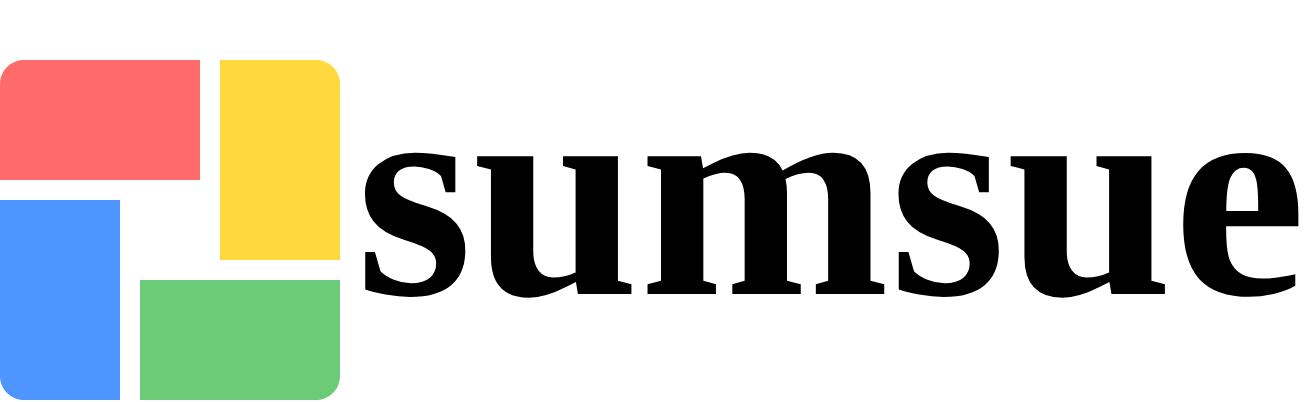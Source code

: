 <mxfile version="22.0.8" type="github">
  <diagram name="Page-1" id="BS4JFFo4nNHYShiZUlus">
    <mxGraphModel dx="821" dy="523" grid="1" gridSize="10" guides="1" tooltips="1" connect="1" arrows="1" fold="1" page="1" pageScale="1" pageWidth="850" pageHeight="1100" math="0" shadow="0">
      <root>
        <mxCell id="0" />
        <mxCell id="1" parent="0" />
        <mxCell id="lkiDsQOt1oUe-vWi0D46-3" value="" style="verticalLabelPosition=bottom;verticalAlign=top;html=1;shape=mxgraph.basic.corner_round_rect;dx=6;whiteSpace=wrap;strokeColor=none;fillColor=#FF6B6B;" vertex="1" parent="1">
          <mxGeometry x="310" y="220" width="100" height="60" as="geometry" />
        </mxCell>
        <mxCell id="lkiDsQOt1oUe-vWi0D46-4" value="" style="verticalLabelPosition=bottom;verticalAlign=top;html=1;shape=mxgraph.basic.corner_round_rect;dx=6;whiteSpace=wrap;rotation=90;strokeColor=none;fillColor=#FFD93D;" vertex="1" parent="1">
          <mxGeometry x="400" y="240" width="100" height="60" as="geometry" />
        </mxCell>
        <mxCell id="lkiDsQOt1oUe-vWi0D46-5" value="" style="verticalLabelPosition=bottom;verticalAlign=top;html=1;shape=mxgraph.basic.corner_round_rect;dx=6;whiteSpace=wrap;rotation=-180;strokeColor=none;fillColor=#6BCB77;" vertex="1" parent="1">
          <mxGeometry x="380" y="330" width="100" height="60" as="geometry" />
        </mxCell>
        <mxCell id="lkiDsQOt1oUe-vWi0D46-6" value="" style="verticalLabelPosition=bottom;verticalAlign=top;html=1;shape=mxgraph.basic.corner_round_rect;dx=6;whiteSpace=wrap;rotation=-90;strokeColor=none;fillColor=#4D96FF;" vertex="1" parent="1">
          <mxGeometry x="290" y="310" width="100" height="60" as="geometry" />
        </mxCell>
        <mxCell id="lkiDsQOt1oUe-vWi0D46-7" value="&lt;font style=&quot;font-size: 150px;&quot;&gt;sumsue&lt;/font&gt;" style="text;html=1;align=center;verticalAlign=middle;resizable=0;points=[];autosize=1;strokeColor=none;fillColor=none;fontSize=150;fontFamily=Dosis;fontStyle=1;fontSource=https%3A%2F%2Ffonts.googleapis.com%2Fcss%3Ffamily%3DDosis;" vertex="1" parent="1">
          <mxGeometry x="490" y="190" width="470" height="190" as="geometry" />
        </mxCell>
      </root>
    </mxGraphModel>
  </diagram>
</mxfile>
